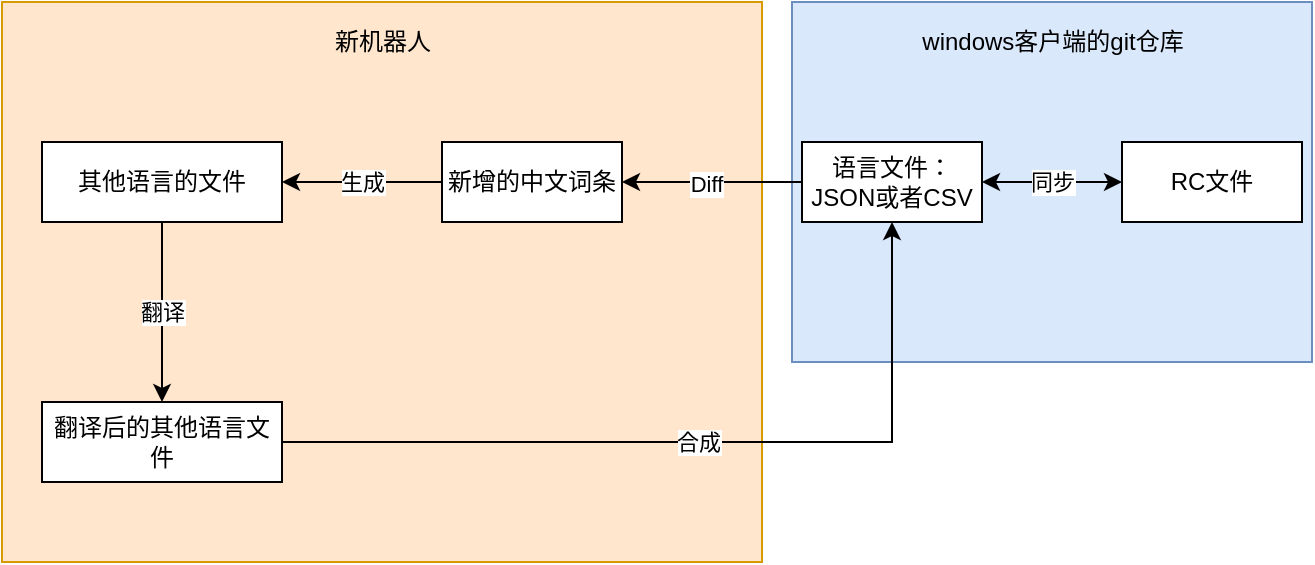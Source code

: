 <mxfile version="13.6.9" type="github">
  <diagram id="_5kOA_-sFVW7hUvhaa74" name="Page-1">
    <mxGraphModel dx="1293" dy="1129" grid="1" gridSize="10" guides="1" tooltips="1" connect="1" arrows="1" fold="1" page="1" pageScale="1" pageWidth="827" pageHeight="1169" math="0" shadow="0">
      <root>
        <mxCell id="0" />
        <mxCell id="1" parent="0" />
        <mxCell id="einLAa1ZtgtPpgHbPGez-20" value="" style="rounded=0;whiteSpace=wrap;html=1;fillColor=#ffe6cc;strokeColor=#d79b00;" vertex="1" parent="1">
          <mxGeometry x="86" y="70" width="380" height="280" as="geometry" />
        </mxCell>
        <mxCell id="einLAa1ZtgtPpgHbPGez-18" value="" style="rounded=0;whiteSpace=wrap;html=1;fillColor=#dae8fc;strokeColor=#6c8ebf;" vertex="1" parent="1">
          <mxGeometry x="481" y="70" width="260" height="180" as="geometry" />
        </mxCell>
        <mxCell id="einLAa1ZtgtPpgHbPGez-4" style="edgeStyle=orthogonalEdgeStyle;rounded=0;orthogonalLoop=1;jettySize=auto;html=1;startArrow=classic;startFill=1;entryX=0;entryY=0.5;entryDx=0;entryDy=0;endArrow=none;endFill=0;" edge="1" parent="1" source="einLAa1ZtgtPpgHbPGez-2" target="einLAa1ZtgtPpgHbPGez-5">
          <mxGeometry relative="1" as="geometry">
            <mxPoint x="196" y="160" as="targetPoint" />
          </mxGeometry>
        </mxCell>
        <mxCell id="einLAa1ZtgtPpgHbPGez-8" value="Diff" style="edgeLabel;html=1;align=center;verticalAlign=middle;resizable=0;points=[];" vertex="1" connectable="0" parent="einLAa1ZtgtPpgHbPGez-4">
          <mxGeometry x="-0.067" y="-1" relative="1" as="geometry">
            <mxPoint as="offset" />
          </mxGeometry>
        </mxCell>
        <mxCell id="einLAa1ZtgtPpgHbPGez-9" value="生成" style="edgeStyle=orthogonalEdgeStyle;rounded=0;orthogonalLoop=1;jettySize=auto;html=1;startArrow=none;startFill=0;endArrow=classic;endFill=1;entryX=1;entryY=0.5;entryDx=0;entryDy=0;" edge="1" parent="1" source="einLAa1ZtgtPpgHbPGez-2" target="einLAa1ZtgtPpgHbPGez-10">
          <mxGeometry relative="1" as="geometry">
            <mxPoint x="236" y="160" as="targetPoint" />
          </mxGeometry>
        </mxCell>
        <mxCell id="einLAa1ZtgtPpgHbPGez-2" value="新增的中文词条" style="rounded=0;whiteSpace=wrap;html=1;" vertex="1" parent="1">
          <mxGeometry x="306" y="140" width="90" height="40" as="geometry" />
        </mxCell>
        <mxCell id="einLAa1ZtgtPpgHbPGez-7" value="同步" style="edgeStyle=orthogonalEdgeStyle;rounded=0;orthogonalLoop=1;jettySize=auto;html=1;entryX=0;entryY=0.5;entryDx=0;entryDy=0;startArrow=classic;startFill=1;endArrow=classic;endFill=1;" edge="1" parent="1" source="einLAa1ZtgtPpgHbPGez-5" target="einLAa1ZtgtPpgHbPGez-6">
          <mxGeometry relative="1" as="geometry" />
        </mxCell>
        <mxCell id="einLAa1ZtgtPpgHbPGez-5" value="语言文件：JSON或者CSV" style="rounded=0;whiteSpace=wrap;html=1;" vertex="1" parent="1">
          <mxGeometry x="486" y="140" width="90" height="40" as="geometry" />
        </mxCell>
        <mxCell id="einLAa1ZtgtPpgHbPGez-6" value="RC文件" style="rounded=0;whiteSpace=wrap;html=1;" vertex="1" parent="1">
          <mxGeometry x="646" y="140" width="90" height="40" as="geometry" />
        </mxCell>
        <mxCell id="einLAa1ZtgtPpgHbPGez-15" value="翻译" style="edgeStyle=orthogonalEdgeStyle;rounded=0;orthogonalLoop=1;jettySize=auto;html=1;entryX=0.5;entryY=0;entryDx=0;entryDy=0;startArrow=none;startFill=0;endArrow=classic;endFill=1;" edge="1" parent="1" source="einLAa1ZtgtPpgHbPGez-10" target="einLAa1ZtgtPpgHbPGez-14">
          <mxGeometry relative="1" as="geometry" />
        </mxCell>
        <mxCell id="einLAa1ZtgtPpgHbPGez-10" value="其他语言的文件" style="rounded=0;whiteSpace=wrap;html=1;" vertex="1" parent="1">
          <mxGeometry x="106" y="140" width="120" height="40" as="geometry" />
        </mxCell>
        <mxCell id="einLAa1ZtgtPpgHbPGez-17" value="合成" style="edgeStyle=orthogonalEdgeStyle;rounded=0;orthogonalLoop=1;jettySize=auto;html=1;entryX=0.5;entryY=1;entryDx=0;entryDy=0;startArrow=none;startFill=0;endArrow=classic;endFill=1;" edge="1" parent="1" source="einLAa1ZtgtPpgHbPGez-14" target="einLAa1ZtgtPpgHbPGez-5">
          <mxGeometry relative="1" as="geometry" />
        </mxCell>
        <mxCell id="einLAa1ZtgtPpgHbPGez-14" value="翻译后的其他语言文件" style="rounded=0;whiteSpace=wrap;html=1;" vertex="1" parent="1">
          <mxGeometry x="106" y="270" width="120" height="40" as="geometry" />
        </mxCell>
        <mxCell id="einLAa1ZtgtPpgHbPGez-19" value="windows客户端的git仓库" style="text;html=1;align=center;verticalAlign=middle;resizable=0;points=[];autosize=1;" vertex="1" parent="1">
          <mxGeometry x="536" y="80" width="150" height="20" as="geometry" />
        </mxCell>
        <mxCell id="einLAa1ZtgtPpgHbPGez-21" value="新机器人" style="text;html=1;align=center;verticalAlign=middle;resizable=0;points=[];autosize=1;" vertex="1" parent="1">
          <mxGeometry x="246" y="80" width="60" height="20" as="geometry" />
        </mxCell>
      </root>
    </mxGraphModel>
  </diagram>
</mxfile>
